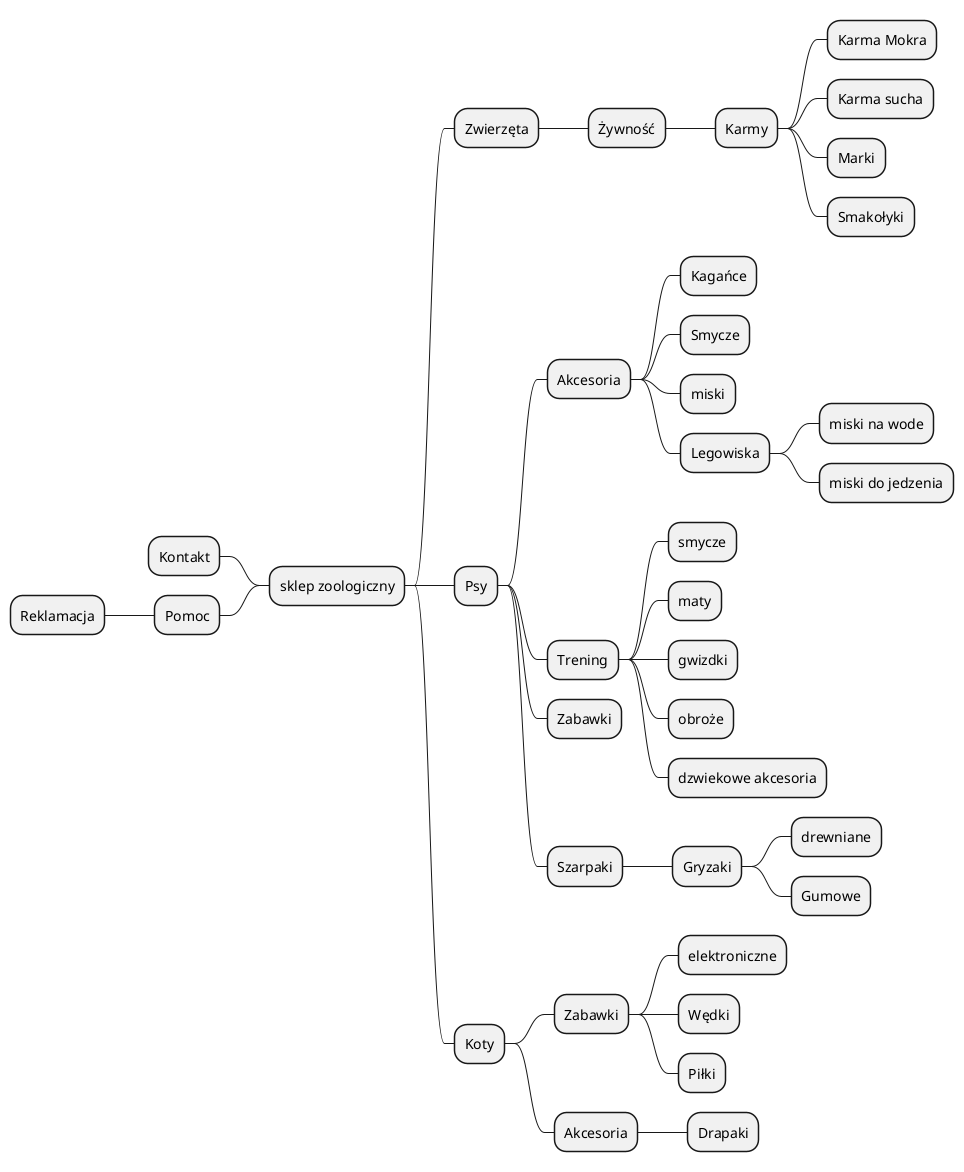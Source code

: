 @@startmindmap pojecia
+ sklep zoologiczny
++ Zwierzęta
+++ Żywność
++++ Karmy
+++++ Karma Mokra
+++++ Karma sucha
+++++ Marki
+++++ Smakołyki
++ Psy
+++ Akcesoria
++++ Kagańce
++++ Smycze
++++ miski
++++ Legowiska
+++++ miski na wode
+++++ miski do jedzenia
+++ Trening
++++ smycze
++++ maty
++++ gwizdki
++++ obroże
++++ dzwiekowe akcesoria
+++ Zabawki
+++ Szarpaki
++++ Gryzaki
+++++ drewniane
+++++ Gumowe
++ Koty
+++ Zabawki
++++ elektroniczne
++++ Wędki
++++ Piłki
+++ Akcesoria
++++ Drapaki
-- Kontakt
-- Pomoc
--- Reklamacja
@@endmindmap